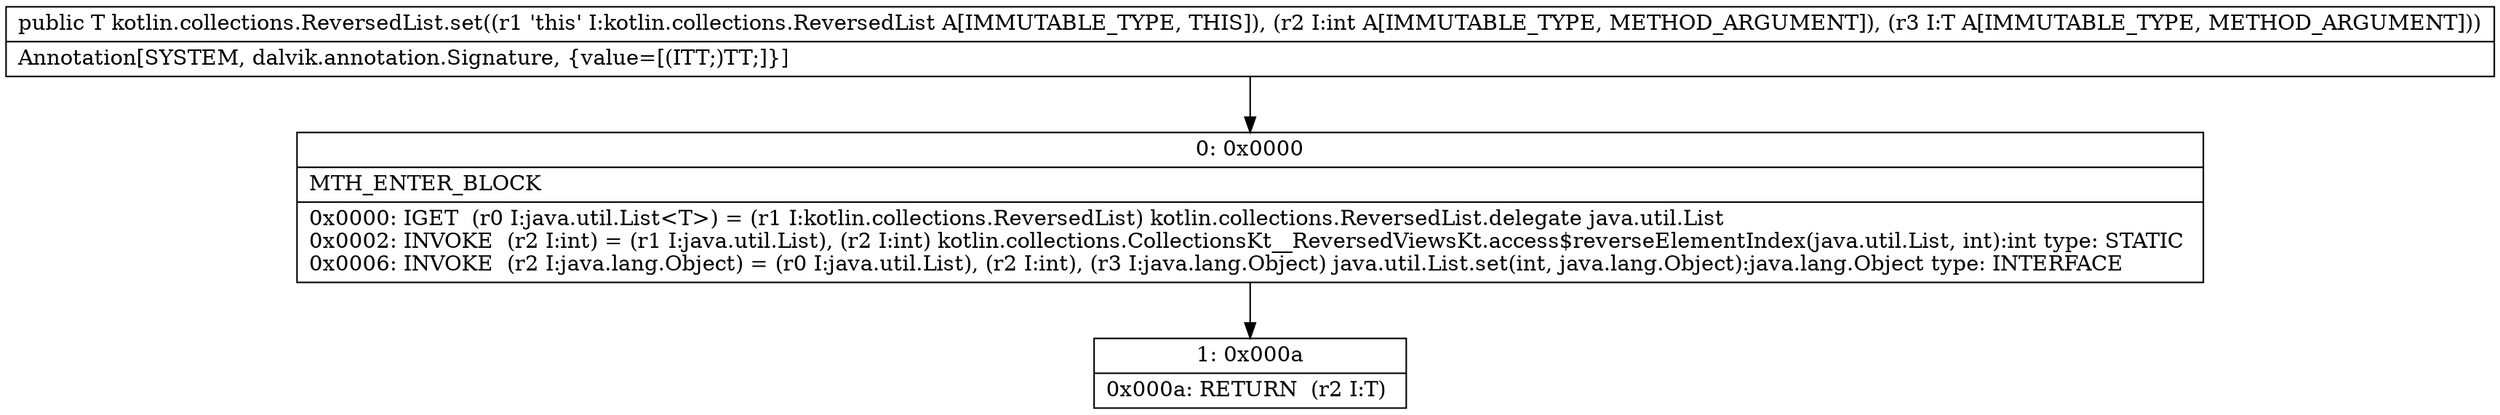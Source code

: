 digraph "CFG forkotlin.collections.ReversedList.set(ILjava\/lang\/Object;)Ljava\/lang\/Object;" {
Node_0 [shape=record,label="{0\:\ 0x0000|MTH_ENTER_BLOCK\l|0x0000: IGET  (r0 I:java.util.List\<T\>) = (r1 I:kotlin.collections.ReversedList) kotlin.collections.ReversedList.delegate java.util.List \l0x0002: INVOKE  (r2 I:int) = (r1 I:java.util.List), (r2 I:int) kotlin.collections.CollectionsKt__ReversedViewsKt.access$reverseElementIndex(java.util.List, int):int type: STATIC \l0x0006: INVOKE  (r2 I:java.lang.Object) = (r0 I:java.util.List), (r2 I:int), (r3 I:java.lang.Object) java.util.List.set(int, java.lang.Object):java.lang.Object type: INTERFACE \l}"];
Node_1 [shape=record,label="{1\:\ 0x000a|0x000a: RETURN  (r2 I:T) \l}"];
MethodNode[shape=record,label="{public T kotlin.collections.ReversedList.set((r1 'this' I:kotlin.collections.ReversedList A[IMMUTABLE_TYPE, THIS]), (r2 I:int A[IMMUTABLE_TYPE, METHOD_ARGUMENT]), (r3 I:T A[IMMUTABLE_TYPE, METHOD_ARGUMENT]))  | Annotation[SYSTEM, dalvik.annotation.Signature, \{value=[(ITT;)TT;]\}]\l}"];
MethodNode -> Node_0;
Node_0 -> Node_1;
}

